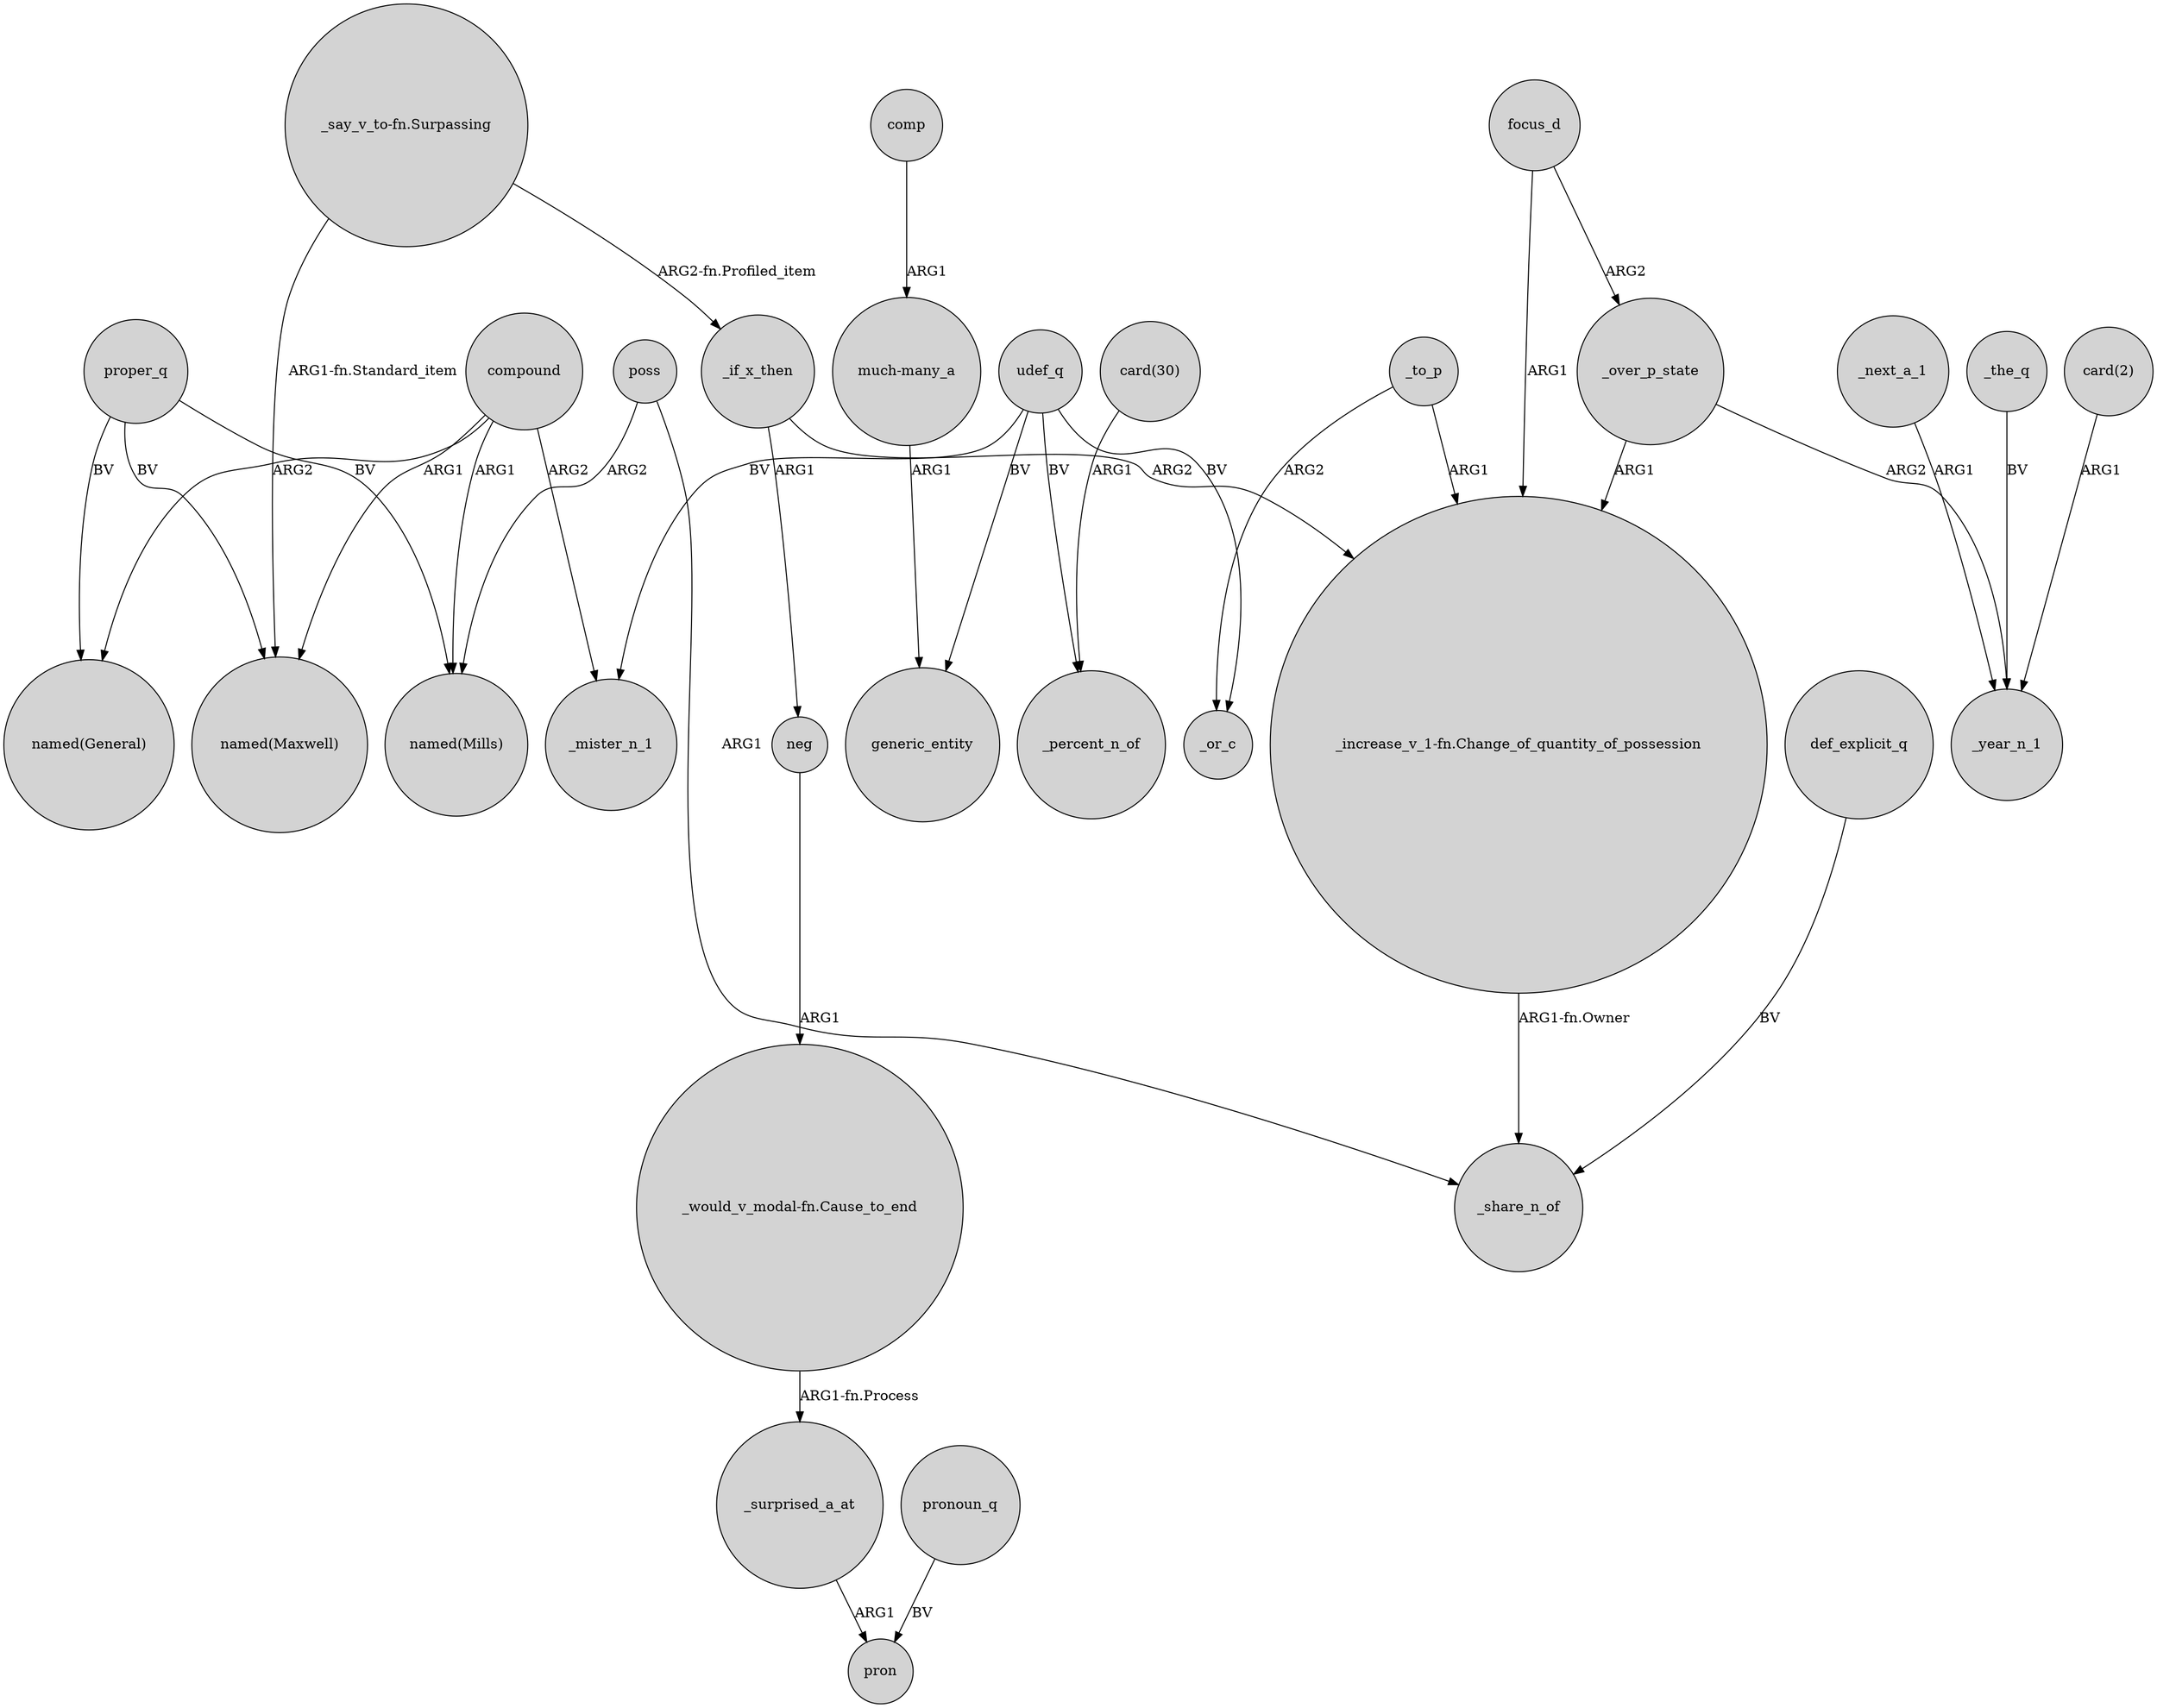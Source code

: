 digraph {
	node [shape=circle style=filled]
	_to_p -> _or_c [label=ARG2]
	compound -> _mister_n_1 [label=ARG2]
	"_would_v_modal-fn.Cause_to_end" -> _surprised_a_at [label="ARG1-fn.Process"]
	_surprised_a_at -> pron [label=ARG1]
	_over_p_state -> "_increase_v_1-fn.Change_of_quantity_of_possession" [label=ARG1]
	_if_x_then -> "_increase_v_1-fn.Change_of_quantity_of_possession" [label=ARG2]
	def_explicit_q -> _share_n_of [label=BV]
	_if_x_then -> neg [label=ARG1]
	udef_q -> _mister_n_1 [label=BV]
	focus_d -> "_increase_v_1-fn.Change_of_quantity_of_possession" [label=ARG1]
	udef_q -> generic_entity [label=BV]
	udef_q -> _or_c [label=BV]
	pronoun_q -> pron [label=BV]
	comp -> "much-many_a" [label=ARG1]
	compound -> "named(Maxwell)" [label=ARG1]
	udef_q -> _percent_n_of [label=BV]
	"much-many_a" -> generic_entity [label=ARG1]
	_the_q -> _year_n_1 [label=BV]
	poss -> _share_n_of [label=ARG1]
	proper_q -> "named(Maxwell)" [label=BV]
	"card(30)" -> _percent_n_of [label=ARG1]
	proper_q -> "named(General)" [label=BV]
	"_say_v_to-fn.Surpassing" -> _if_x_then [label="ARG2-fn.Profiled_item"]
	poss -> "named(Mills)" [label=ARG2]
	proper_q -> "named(Mills)" [label=BV]
	"_say_v_to-fn.Surpassing" -> "named(Maxwell)" [label="ARG1-fn.Standard_item"]
	compound -> "named(Mills)" [label=ARG1]
	"card(2)" -> _year_n_1 [label=ARG1]
	_next_a_1 -> _year_n_1 [label=ARG1]
	neg -> "_would_v_modal-fn.Cause_to_end" [label=ARG1]
	_over_p_state -> _year_n_1 [label=ARG2]
	"_increase_v_1-fn.Change_of_quantity_of_possession" -> _share_n_of [label="ARG1-fn.Owner"]
	_to_p -> "_increase_v_1-fn.Change_of_quantity_of_possession" [label=ARG1]
	compound -> "named(General)" [label=ARG2]
	focus_d -> _over_p_state [label=ARG2]
}
